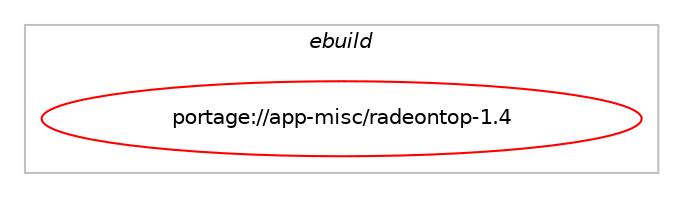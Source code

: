 digraph prolog {

# *************
# Graph options
# *************

newrank=true;
concentrate=true;
compound=true;
graph [rankdir=LR,fontname=Helvetica,fontsize=10,ranksep=1.5];#, ranksep=2.5, nodesep=0.2];
edge  [arrowhead=vee];
node  [fontname=Helvetica,fontsize=10];

# **********
# The ebuild
# **********

subgraph cluster_leftcol {
color=gray;
label=<<i>ebuild</i>>;
id [label="portage://app-misc/radeontop-1.4", color=red, width=4, href="../app-misc/radeontop-1.4.svg"];
}

# ****************
# The dependencies
# ****************

subgraph cluster_midcol {
color=gray;
label=<<i>dependencies</i>>;
subgraph cluster_compile {
fillcolor="#eeeeee";
style=filled;
label=<<i>compile</i>>;
# *** BEGIN UNKNOWN DEPENDENCY TYPE (TODO) ***
# id -> equal(use_conditional_group(positive,nls,portage://app-misc/radeontop-1.4,[package_dependency(portage://app-misc/radeontop-1.4,install,no,sys-devel,gettext,none,[,,],[],[])]))
# *** END UNKNOWN DEPENDENCY TYPE (TODO) ***

# *** BEGIN UNKNOWN DEPENDENCY TYPE (TODO) ***
# id -> equal(use_conditional_group(positive,nls,portage://app-misc/radeontop-1.4,[package_dependency(portage://app-misc/radeontop-1.4,install,no,sys-libs,ncurses,none,[,,],any_same_slot,[use(enable(unicode),positive)]),package_dependency(portage://app-misc/radeontop-1.4,install,no,virtual,libintl,none,[,,],[],[])]))
# *** END UNKNOWN DEPENDENCY TYPE (TODO) ***

# *** BEGIN UNKNOWN DEPENDENCY TYPE (TODO) ***
# id -> equal(package_dependency(portage://app-misc/radeontop-1.4,install,no,sys-libs,ncurses,none,[,,],any_same_slot,[]))
# *** END UNKNOWN DEPENDENCY TYPE (TODO) ***

# *** BEGIN UNKNOWN DEPENDENCY TYPE (TODO) ***
# id -> equal(package_dependency(portage://app-misc/radeontop-1.4,install,no,x11-libs,libdrm,none,[,,],[],[use(optenable(video_cards_amdgpu),none),use(optenable(video_cards_radeon),none)]))
# *** END UNKNOWN DEPENDENCY TYPE (TODO) ***

# *** BEGIN UNKNOWN DEPENDENCY TYPE (TODO) ***
# id -> equal(package_dependency(portage://app-misc/radeontop-1.4,install,no,x11-libs,libpciaccess,none,[,,],[],[]))
# *** END UNKNOWN DEPENDENCY TYPE (TODO) ***

# *** BEGIN UNKNOWN DEPENDENCY TYPE (TODO) ***
# id -> equal(package_dependency(portage://app-misc/radeontop-1.4,install,no,x11-libs,libxcb,none,[,,],[],[]))
# *** END UNKNOWN DEPENDENCY TYPE (TODO) ***

}
subgraph cluster_compileandrun {
fillcolor="#eeeeee";
style=filled;
label=<<i>compile and run</i>>;
}
subgraph cluster_run {
fillcolor="#eeeeee";
style=filled;
label=<<i>run</i>>;
# *** BEGIN UNKNOWN DEPENDENCY TYPE (TODO) ***
# id -> equal(use_conditional_group(positive,nls,portage://app-misc/radeontop-1.4,[package_dependency(portage://app-misc/radeontop-1.4,run,no,sys-libs,ncurses,none,[,,],any_same_slot,[use(enable(unicode),positive)]),package_dependency(portage://app-misc/radeontop-1.4,run,no,virtual,libintl,none,[,,],[],[])]))
# *** END UNKNOWN DEPENDENCY TYPE (TODO) ***

# *** BEGIN UNKNOWN DEPENDENCY TYPE (TODO) ***
# id -> equal(package_dependency(portage://app-misc/radeontop-1.4,run,no,sys-libs,ncurses,none,[,,],any_same_slot,[]))
# *** END UNKNOWN DEPENDENCY TYPE (TODO) ***

# *** BEGIN UNKNOWN DEPENDENCY TYPE (TODO) ***
# id -> equal(package_dependency(portage://app-misc/radeontop-1.4,run,no,x11-libs,libdrm,none,[,,],[],[use(optenable(video_cards_amdgpu),none),use(optenable(video_cards_radeon),none)]))
# *** END UNKNOWN DEPENDENCY TYPE (TODO) ***

# *** BEGIN UNKNOWN DEPENDENCY TYPE (TODO) ***
# id -> equal(package_dependency(portage://app-misc/radeontop-1.4,run,no,x11-libs,libpciaccess,none,[,,],[],[]))
# *** END UNKNOWN DEPENDENCY TYPE (TODO) ***

# *** BEGIN UNKNOWN DEPENDENCY TYPE (TODO) ***
# id -> equal(package_dependency(portage://app-misc/radeontop-1.4,run,no,x11-libs,libxcb,none,[,,],[],[]))
# *** END UNKNOWN DEPENDENCY TYPE (TODO) ***

}
}

# **************
# The candidates
# **************

subgraph cluster_choices {
rank=same;
color=gray;
label=<<i>candidates</i>>;

}

}
